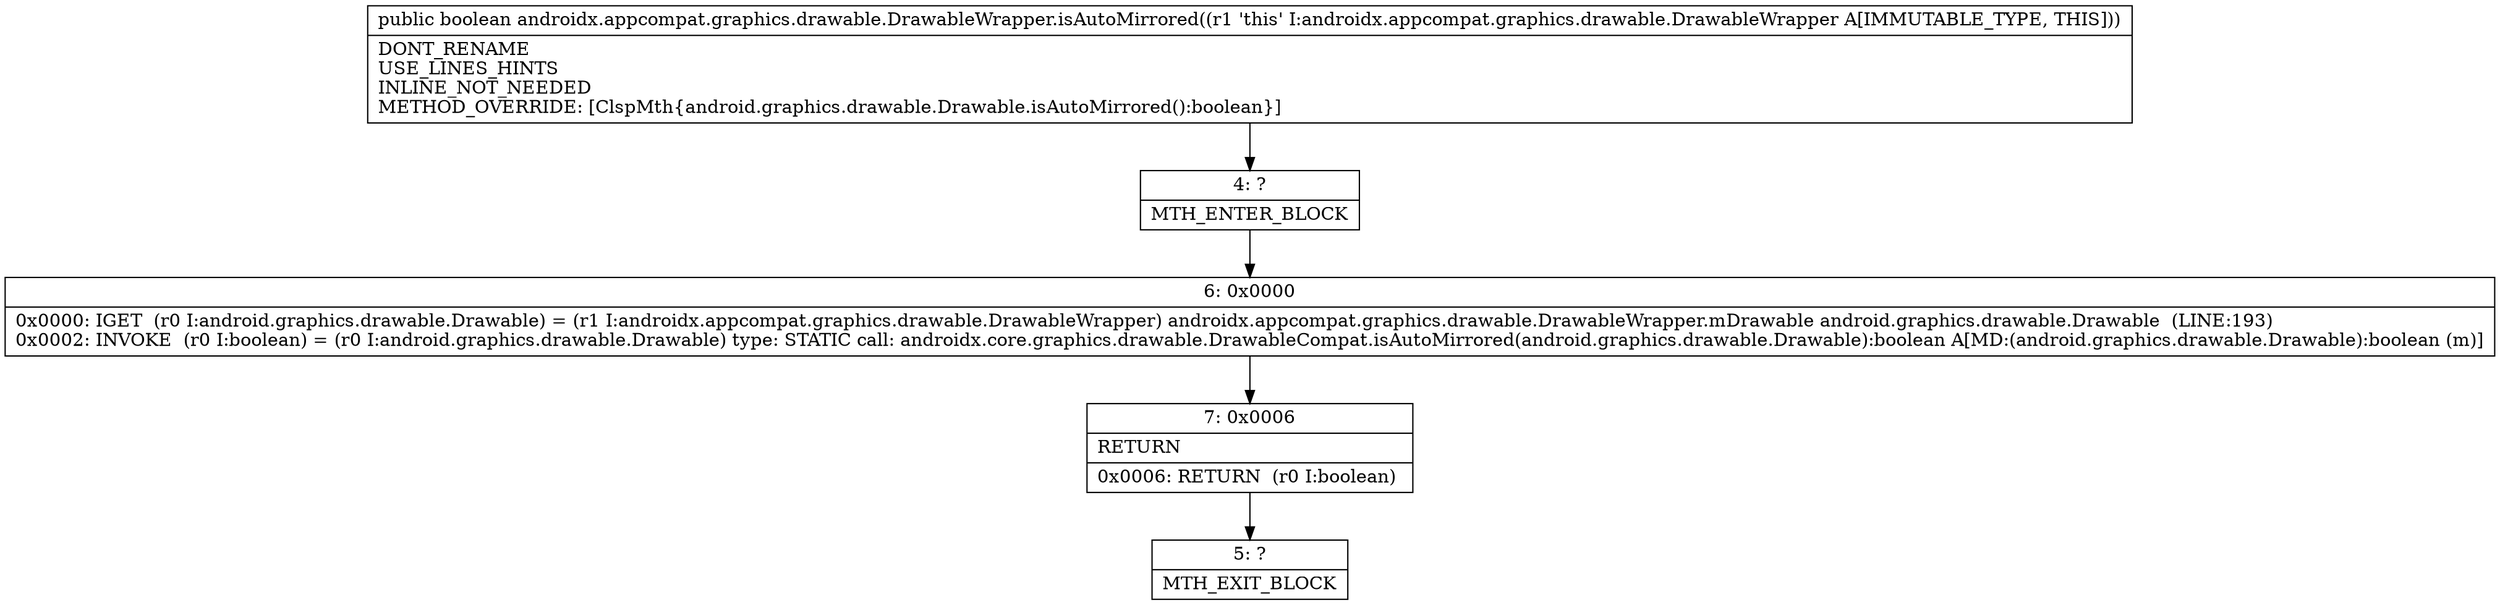 digraph "CFG forandroidx.appcompat.graphics.drawable.DrawableWrapper.isAutoMirrored()Z" {
Node_4 [shape=record,label="{4\:\ ?|MTH_ENTER_BLOCK\l}"];
Node_6 [shape=record,label="{6\:\ 0x0000|0x0000: IGET  (r0 I:android.graphics.drawable.Drawable) = (r1 I:androidx.appcompat.graphics.drawable.DrawableWrapper) androidx.appcompat.graphics.drawable.DrawableWrapper.mDrawable android.graphics.drawable.Drawable  (LINE:193)\l0x0002: INVOKE  (r0 I:boolean) = (r0 I:android.graphics.drawable.Drawable) type: STATIC call: androidx.core.graphics.drawable.DrawableCompat.isAutoMirrored(android.graphics.drawable.Drawable):boolean A[MD:(android.graphics.drawable.Drawable):boolean (m)]\l}"];
Node_7 [shape=record,label="{7\:\ 0x0006|RETURN\l|0x0006: RETURN  (r0 I:boolean) \l}"];
Node_5 [shape=record,label="{5\:\ ?|MTH_EXIT_BLOCK\l}"];
MethodNode[shape=record,label="{public boolean androidx.appcompat.graphics.drawable.DrawableWrapper.isAutoMirrored((r1 'this' I:androidx.appcompat.graphics.drawable.DrawableWrapper A[IMMUTABLE_TYPE, THIS]))  | DONT_RENAME\lUSE_LINES_HINTS\lINLINE_NOT_NEEDED\lMETHOD_OVERRIDE: [ClspMth\{android.graphics.drawable.Drawable.isAutoMirrored():boolean\}]\l}"];
MethodNode -> Node_4;Node_4 -> Node_6;
Node_6 -> Node_7;
Node_7 -> Node_5;
}

